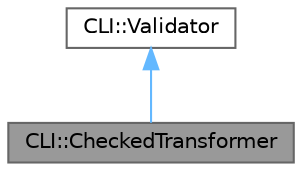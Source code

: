 digraph "CLI::CheckedTransformer"
{
 // LATEX_PDF_SIZE
  bgcolor="transparent";
  edge [fontname=Helvetica,fontsize=10,labelfontname=Helvetica,labelfontsize=10];
  node [fontname=Helvetica,fontsize=10,shape=box,height=0.2,width=0.4];
  Node1 [id="Node000001",label="CLI::CheckedTransformer",height=0.2,width=0.4,color="gray40", fillcolor="grey60", style="filled", fontcolor="black",tooltip="translate named items to other or a value set"];
  Node2 -> Node1 [id="edge2_Node000001_Node000002",dir="back",color="steelblue1",style="solid",tooltip=" "];
  Node2 [id="Node000002",label="CLI::Validator",height=0.2,width=0.4,color="gray40", fillcolor="white", style="filled",URL="$class_c_l_i_1_1_validator.html",tooltip="Some validators that are provided"];
}
